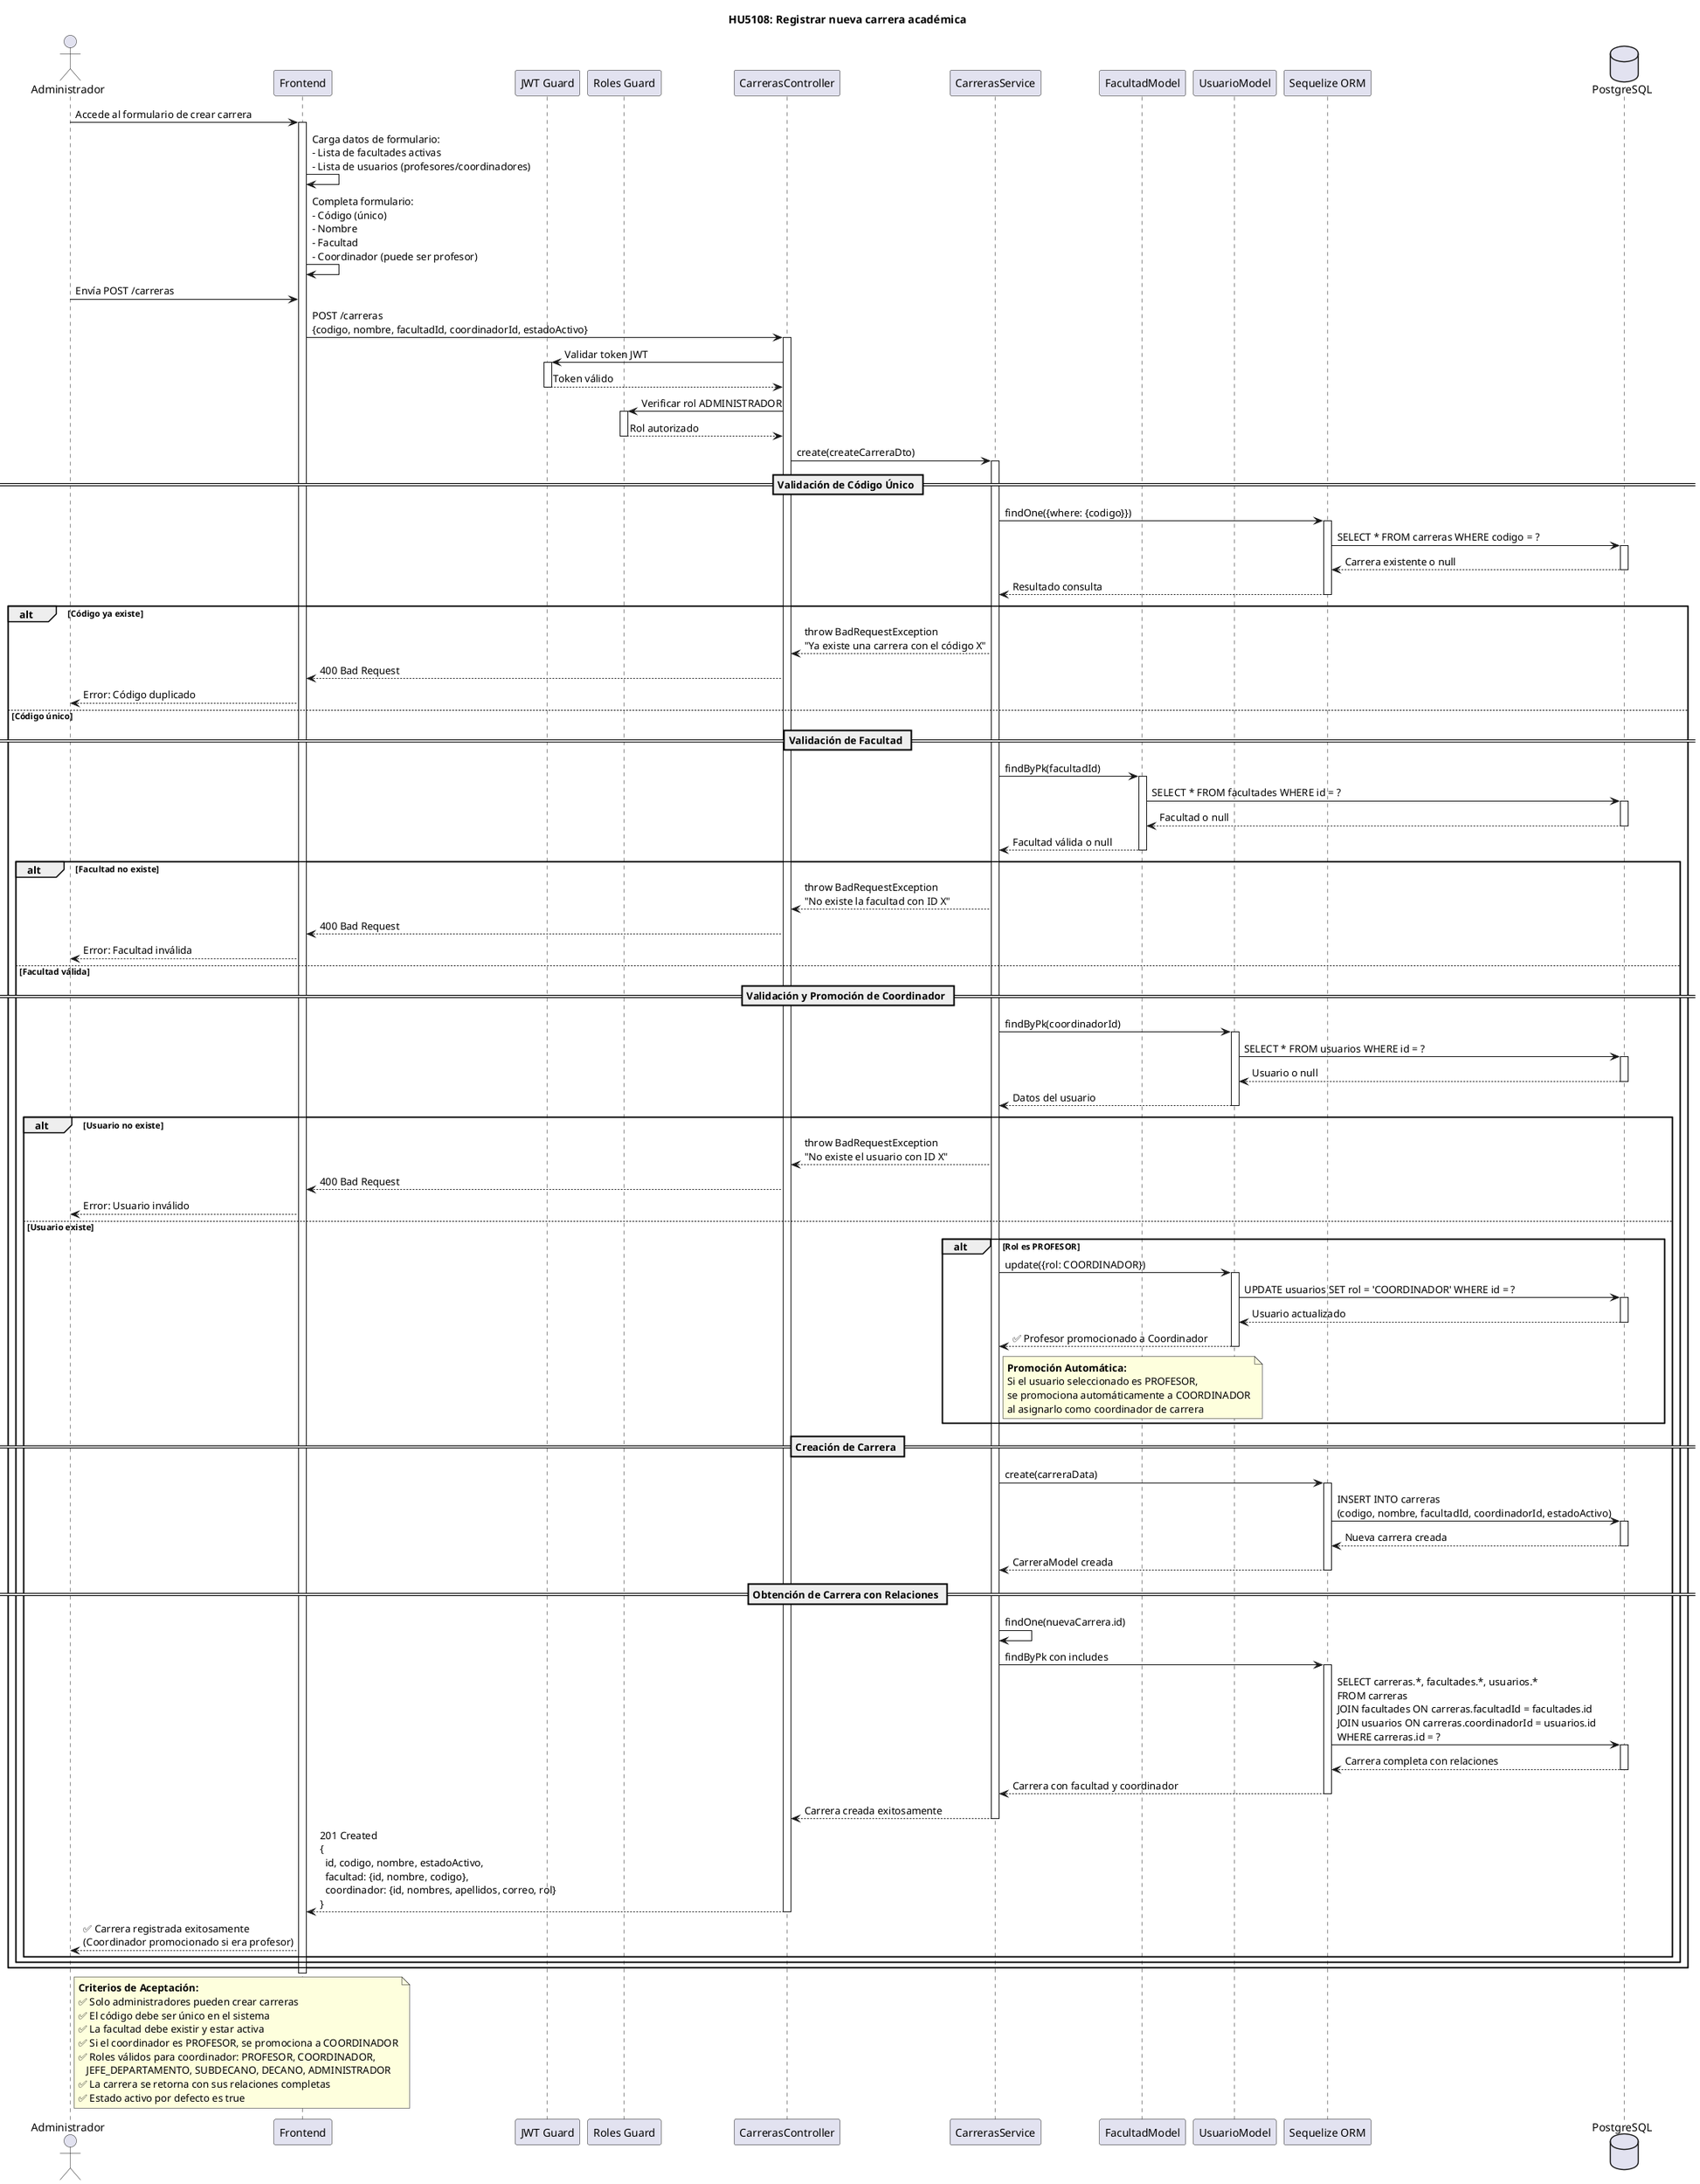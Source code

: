 @startuml HU5108 - Crear Carrera

title HU5108: Registrar nueva carrera académica

actor "Administrador" as Admin
participant "Frontend" as FE
participant "JWT Guard" as JWT
participant "Roles Guard" as RG
participant "CarrerasController" as CC
participant "CarrerasService" as CS
participant "FacultadModel" as FM
participant "UsuarioModel" as UM
participant "Sequelize ORM" as ORM
database "PostgreSQL" as DB

Admin -> FE: Accede al formulario de crear carrera
activate FE

FE -> FE: Carga datos de formulario:\n- Lista de facultades activas\n- Lista de usuarios (profesores/coordinadores)

FE -> FE: Completa formulario:\n- Código (único)\n- Nombre\n- Facultad\n- Coordinador (puede ser profesor)

Admin -> FE: Envía POST /carreras
FE -> CC: POST /carreras\n{codigo, nombre, facultadId, coordinadorId, estadoActivo}
activate CC

CC -> JWT: Validar token JWT
activate JWT
JWT --> CC: Token válido
deactivate JWT

CC -> RG: Verificar rol ADMINISTRADOR
activate RG
RG --> CC: Rol autorizado
deactivate RG

CC -> CS: create(createCarreraDto)
activate CS

== Validación de Código Único ==

CS -> ORM: findOne({where: {codigo}})
activate ORM
ORM -> DB: SELECT * FROM carreras WHERE codigo = ?
activate DB
DB --> ORM: Carrera existente o null
deactivate DB
ORM --> CS: Resultado consulta
deactivate ORM

alt Código ya existe
    CS --> CC: throw BadRequestException\n"Ya existe una carrera con el código X"
    CC --> FE: 400 Bad Request
    FE --> Admin: Error: Código duplicado
else Código único
    
    == Validación de Facultad ==
    
    CS -> FM: findByPk(facultadId)
    activate FM
    FM -> DB: SELECT * FROM facultades WHERE id = ?
    activate DB
    DB --> FM: Facultad o null
    deactivate DB
    FM --> CS: Facultad válida o null
    deactivate FM
    
    alt Facultad no existe
        CS --> CC: throw BadRequestException\n"No existe la facultad con ID X"
        CC --> FE: 400 Bad Request
        FE --> Admin: Error: Facultad inválida
    else Facultad válida
        
        == Validación y Promoción de Coordinador ==
        
        CS -> UM: findByPk(coordinadorId)
        activate UM
        UM -> DB: SELECT * FROM usuarios WHERE id = ?
        activate DB
        DB --> UM: Usuario o null
        deactivate DB
        UM --> CS: Datos del usuario
        deactivate UM
        
        alt Usuario no existe
            CS --> CC: throw BadRequestException\n"No existe el usuario con ID X"
            CC --> FE: 400 Bad Request
            FE --> Admin: Error: Usuario inválido
        else Usuario existe
            
            alt Rol es PROFESOR
                CS -> UM: update({rol: COORDINADOR})
                activate UM
                UM -> DB: UPDATE usuarios SET rol = 'COORDINADOR' WHERE id = ?
                activate DB
                DB --> UM: Usuario actualizado
                deactivate DB
                UM --> CS: ✅ Profesor promocionado a Coordinador
                deactivate UM
                
                note right of CS
                  **Promoción Automática:**
                  Si el usuario seleccionado es PROFESOR,
                  se promociona automáticamente a COORDINADOR
                  al asignarlo como coordinador de carrera
                end note
            end
            
            == Creación de Carrera ==
            
            CS -> ORM: create(carreraData)
            activate ORM
            ORM -> DB: INSERT INTO carreras\n(codigo, nombre, facultadId, coordinadorId, estadoActivo)
            activate DB
            DB --> ORM: Nueva carrera creada
            deactivate DB
            ORM --> CS: CarreraModel creada
            deactivate ORM
            
            == Obtención de Carrera con Relaciones ==
            
            CS -> CS: findOne(nuevaCarrera.id)
            CS -> ORM: findByPk con includes
            activate ORM
            ORM -> DB: SELECT carreras.*, facultades.*, usuarios.*\nFROM carreras\nJOIN facultades ON carreras.facultadId = facultades.id\nJOIN usuarios ON carreras.coordinadorId = usuarios.id\nWHERE carreras.id = ?
            activate DB
            DB --> ORM: Carrera completa con relaciones
            deactivate DB
            ORM --> CS: Carrera con facultad y coordinador
            deactivate ORM
            
            CS --> CC: Carrera creada exitosamente
            deactivate CS
            CC --> FE: 201 Created\n{\n  id, codigo, nombre, estadoActivo,\n  facultad: {id, nombre, codigo},\n  coordinador: {id, nombres, apellidos, correo, rol}\n}
            deactivate CC
            FE --> Admin: ✅ Carrera registrada exitosamente\n(Coordinador promocionado si era profesor)
        end
    end
end

deactivate FE

note right of Admin
  **Criterios de Aceptación:**
  ✅ Solo administradores pueden crear carreras
  ✅ El código debe ser único en el sistema
  ✅ La facultad debe existir y estar activa
  ✅ Si el coordinador es PROFESOR, se promociona a COORDINADOR
  ✅ Roles válidos para coordinador: PROFESOR, COORDINADOR, 
     JEFE_DEPARTAMENTO, SUBDECANO, DECANO, ADMINISTRADOR
  ✅ La carrera se retorna con sus relaciones completas
  ✅ Estado activo por defecto es true
end note

@enduml